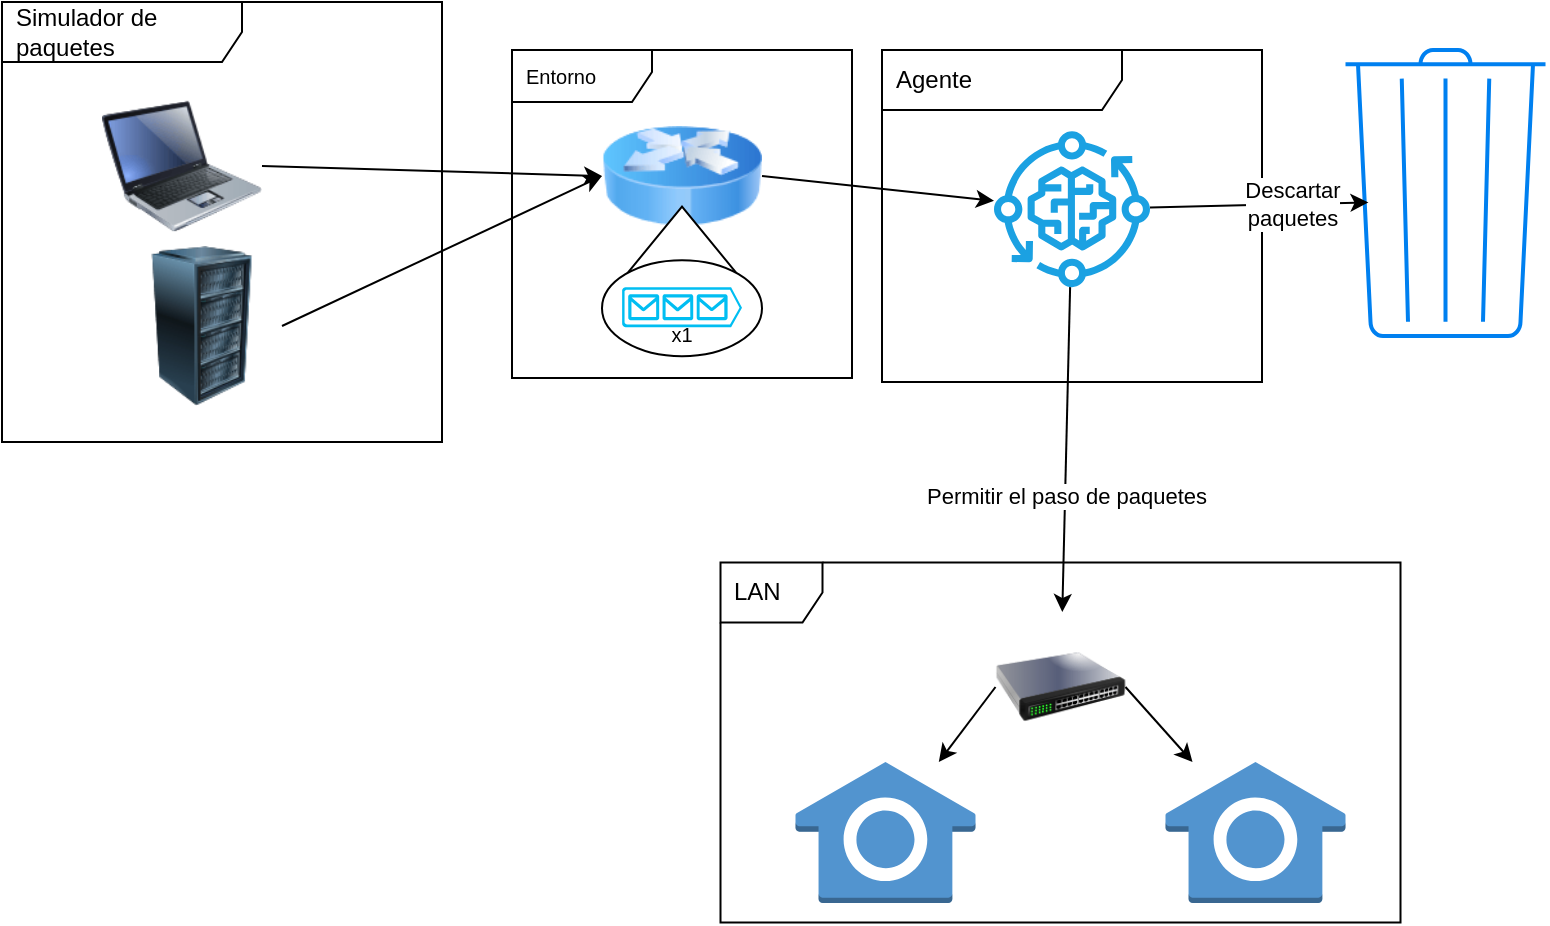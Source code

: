 <mxfile>
    <diagram id="r8uUDGejDX4jUI0QuQiA" name="Página-1">
        <mxGraphModel dx="410" dy="787" grid="1" gridSize="10" guides="1" tooltips="1" connect="1" arrows="1" fold="1" page="1" pageScale="1" pageWidth="827" pageHeight="1169" math="0" shadow="0">
            <root>
                <mxCell id="0"/>
                <mxCell id="1" parent="0"/>
                <mxCell id="7" value="Entorno" style="shape=umlFrame;whiteSpace=wrap;html=1;width=70;height=26;boundedLbl=1;verticalAlign=middle;align=left;spacingLeft=5;fontSize=10;" parent="1" vertex="1">
                    <mxGeometry x="285" y="334" width="170" height="164" as="geometry"/>
                </mxCell>
                <mxCell id="2" value="" style="image;html=1;image=img/lib/clip_art/networking/Router_Icon_128x128.png" parent="1" vertex="1">
                    <mxGeometry x="330" y="357" width="80" height="80" as="geometry"/>
                </mxCell>
                <mxCell id="3KwSKJW8CxX3Cmse8593-17" value="" style="triangle;whiteSpace=wrap;html=1;rotation=-90;" parent="1" vertex="1">
                    <mxGeometry x="350.75" y="400" width="38.5" height="63.13" as="geometry"/>
                </mxCell>
                <mxCell id="3KwSKJW8CxX3Cmse8593-19" value="" style="ellipse;whiteSpace=wrap;html=1;" parent="1" vertex="1">
                    <mxGeometry x="330" y="439.07" width="80" height="48" as="geometry"/>
                </mxCell>
                <mxCell id="3" value="" style="verticalLabelPosition=bottom;html=1;verticalAlign=top;align=center;strokeColor=none;fillColor=#00BEF2;shape=mxgraph.azure.queue_generic;pointerEvents=1;enumerate=0;treeMoving=0;" parent="1" vertex="1">
                    <mxGeometry x="340" y="452.57" width="60" height="20" as="geometry"/>
                </mxCell>
                <mxCell id="5" value="&lt;font style=&quot;font-size: 10px;&quot;&gt;x1&lt;/font&gt;" style="text;strokeColor=none;align=center;fillColor=none;html=1;verticalAlign=middle;whiteSpace=wrap;rounded=0;" parent="1" vertex="1">
                    <mxGeometry x="355" y="466.07" width="30" height="20" as="geometry"/>
                </mxCell>
                <mxCell id="8" value="Agente" style="shape=umlFrame;whiteSpace=wrap;html=1;width=120;height=30;boundedLbl=1;verticalAlign=middle;align=left;spacingLeft=5;" parent="1" vertex="1">
                    <mxGeometry x="470" y="334" width="190" height="166" as="geometry"/>
                </mxCell>
                <mxCell id="10" value="Simulador de paquetes" style="shape=umlFrame;whiteSpace=wrap;html=1;width=120;height=30;boundedLbl=1;verticalAlign=middle;align=left;spacingLeft=5;" parent="1" vertex="1">
                    <mxGeometry x="30" y="310" width="220" height="220" as="geometry"/>
                </mxCell>
                <mxCell id="11" value="LAN" style="shape=umlFrame;whiteSpace=wrap;html=1;width=51;height=30;boundedLbl=1;verticalAlign=middle;align=left;spacingLeft=5;" parent="1" vertex="1">
                    <mxGeometry x="389.25" y="590.25" width="340" height="180" as="geometry"/>
                </mxCell>
                <mxCell id="12" value="" style="image;html=1;image=img/lib/clip_art/computers/Laptop_128x128.png" parent="1" vertex="1">
                    <mxGeometry x="80" y="352" width="80" height="80" as="geometry"/>
                </mxCell>
                <mxCell id="13" value="" style="image;html=1;image=img/lib/clip_art/computers/Server_Rack_128x128.png" parent="1" vertex="1">
                    <mxGeometry x="90" y="432" width="80" height="80" as="geometry"/>
                </mxCell>
                <mxCell id="14" value="" style="endArrow=classic;html=1;exitX=1;exitY=0.5;exitDx=0;exitDy=0;entryX=0;entryY=0.5;entryDx=0;entryDy=0;" parent="1" source="13" target="2" edge="1">
                    <mxGeometry width="50" height="50" relative="1" as="geometry">
                        <mxPoint x="280" y="470" as="sourcePoint"/>
                        <mxPoint x="330" y="420" as="targetPoint"/>
                    </mxGeometry>
                </mxCell>
                <mxCell id="15" value="" style="endArrow=classic;html=1;exitX=1;exitY=0.5;exitDx=0;exitDy=0;entryX=0;entryY=0.5;entryDx=0;entryDy=0;" parent="1" source="12" target="2" edge="1">
                    <mxGeometry width="50" height="50" relative="1" as="geometry">
                        <mxPoint x="180" y="482" as="sourcePoint"/>
                        <mxPoint x="390.17" y="401.836" as="targetPoint"/>
                    </mxGeometry>
                </mxCell>
                <mxCell id="3KwSKJW8CxX3Cmse8593-22" value="" style="sketch=0;outlineConnect=0;fontColor=#ffffff;fillColor=#1ba1e2;strokeColor=#006EAF;dashed=0;verticalLabelPosition=bottom;verticalAlign=top;align=center;html=1;fontSize=12;fontStyle=0;aspect=fixed;pointerEvents=1;shape=mxgraph.aws4.iot_greengrass_component_machine_learning;" parent="1" vertex="1">
                    <mxGeometry x="526" y="374.57" width="78" height="78" as="geometry"/>
                </mxCell>
                <mxCell id="3KwSKJW8CxX3Cmse8593-23" value="" style="endArrow=classic;html=1;exitX=1;exitY=0.5;exitDx=0;exitDy=0;" parent="1" source="2" target="3KwSKJW8CxX3Cmse8593-22" edge="1">
                    <mxGeometry width="50" height="50" relative="1" as="geometry">
                        <mxPoint x="420" y="270" as="sourcePoint"/>
                        <mxPoint x="590" y="275" as="targetPoint"/>
                    </mxGeometry>
                </mxCell>
                <mxCell id="3KwSKJW8CxX3Cmse8593-25" value="" style="outlineConnect=0;dashed=0;verticalLabelPosition=bottom;verticalAlign=top;align=center;html=1;shape=mxgraph.aws3.alexa_smart_home_skill;fillColor=#5294CF;gradientColor=none;" parent="1" vertex="1">
                    <mxGeometry x="426.75" y="690" width="90" height="70.5" as="geometry"/>
                </mxCell>
                <mxCell id="3KwSKJW8CxX3Cmse8593-26" value="" style="outlineConnect=0;dashed=0;verticalLabelPosition=bottom;verticalAlign=top;align=center;html=1;shape=mxgraph.aws3.alexa_smart_home_skill;fillColor=#5294CF;gradientColor=none;" parent="1" vertex="1">
                    <mxGeometry x="611.75" y="690" width="90" height="70.5" as="geometry"/>
                </mxCell>
                <mxCell id="3KwSKJW8CxX3Cmse8593-27" value="" style="html=1;verticalLabelPosition=bottom;align=center;labelBackgroundColor=#ffffff;verticalAlign=top;strokeWidth=2;strokeColor=#0080F0;shadow=0;dashed=0;shape=mxgraph.ios7.icons.trashcan;" parent="1" vertex="1">
                    <mxGeometry x="701.75" y="334" width="100" height="143" as="geometry"/>
                </mxCell>
                <mxCell id="3KwSKJW8CxX3Cmse8593-28" value="" style="endArrow=classic;html=1;" parent="1" source="3KwSKJW8CxX3Cmse8593-22" target="3KwSKJW8CxX3Cmse8593-29" edge="1">
                    <mxGeometry width="50" height="50" relative="1" as="geometry">
                        <mxPoint x="507" y="517.6" as="sourcePoint"/>
                        <mxPoint x="530" y="540" as="targetPoint"/>
                    </mxGeometry>
                </mxCell>
                <mxCell id="3KwSKJW8CxX3Cmse8593-32" value="Permitir el paso de paquetes" style="edgeLabel;html=1;align=center;verticalAlign=middle;resizable=0;points=[];" parent="3KwSKJW8CxX3Cmse8593-28" vertex="1" connectable="0">
                    <mxGeometry x="0.289" relative="1" as="geometry">
                        <mxPoint as="offset"/>
                    </mxGeometry>
                </mxCell>
                <mxCell id="3KwSKJW8CxX3Cmse8593-29" value="" style="image;html=1;image=img/lib/clip_art/networking/Switch_128x128.png" parent="1" vertex="1">
                    <mxGeometry x="526.75" y="615" width="65" height="75" as="geometry"/>
                </mxCell>
                <mxCell id="3KwSKJW8CxX3Cmse8593-30" value="" style="endArrow=classic;html=1;exitX=0;exitY=0.5;exitDx=0;exitDy=0;" parent="1" source="3KwSKJW8CxX3Cmse8593-29" target="3KwSKJW8CxX3Cmse8593-25" edge="1">
                    <mxGeometry width="50" height="50" relative="1" as="geometry">
                        <mxPoint x="632.283" y="462.57" as="sourcePoint"/>
                        <mxPoint x="583.16" y="595" as="targetPoint"/>
                    </mxGeometry>
                </mxCell>
                <mxCell id="3KwSKJW8CxX3Cmse8593-31" value="" style="endArrow=classic;html=1;exitX=1;exitY=0.5;exitDx=0;exitDy=0;" parent="1" source="3KwSKJW8CxX3Cmse8593-29" target="3KwSKJW8CxX3Cmse8593-26" edge="1">
                    <mxGeometry width="50" height="50" relative="1" as="geometry">
                        <mxPoint x="536.75" y="670" as="sourcePoint"/>
                        <mxPoint x="524.595" y="680" as="targetPoint"/>
                    </mxGeometry>
                </mxCell>
                <mxCell id="3KwSKJW8CxX3Cmse8593-33" value="" style="endArrow=classic;html=1;entryX=0.115;entryY=0.533;entryDx=0;entryDy=0;entryPerimeter=0;" parent="1" source="3KwSKJW8CxX3Cmse8593-22" target="3KwSKJW8CxX3Cmse8593-27" edge="1">
                    <mxGeometry width="50" height="50" relative="1" as="geometry">
                        <mxPoint x="560.533" y="462.57" as="sourcePoint"/>
                        <mxPoint x="511.41" y="595" as="targetPoint"/>
                    </mxGeometry>
                </mxCell>
                <mxCell id="3KwSKJW8CxX3Cmse8593-34" value="Descartar&lt;br&gt;paquetes" style="edgeLabel;html=1;align=center;verticalAlign=middle;resizable=0;points=[];" parent="3KwSKJW8CxX3Cmse8593-33" vertex="1" connectable="0">
                    <mxGeometry x="0.289" relative="1" as="geometry">
                        <mxPoint as="offset"/>
                    </mxGeometry>
                </mxCell>
            </root>
        </mxGraphModel>
    </diagram>
    <diagram name="English" id="9PNM34BPHly2VpJi8pT-">
        <mxGraphModel dx="447" dy="375" grid="1" gridSize="10" guides="1" tooltips="1" connect="1" arrows="1" fold="1" page="1" pageScale="1" pageWidth="827" pageHeight="1169" math="0" shadow="0">
            <root>
                <mxCell id="VyGzvxRVnW5zz5dhXQQt-0"/>
                <mxCell id="VyGzvxRVnW5zz5dhXQQt-1" parent="VyGzvxRVnW5zz5dhXQQt-0"/>
                <mxCell id="VyGzvxRVnW5zz5dhXQQt-2" value="Router" style="shape=umlFrame;whiteSpace=wrap;html=1;width=70;height=26;boundedLbl=1;verticalAlign=middle;align=left;spacingLeft=5;fontSize=10;" parent="VyGzvxRVnW5zz5dhXQQt-1" vertex="1">
                    <mxGeometry x="285" y="334" width="170" height="164" as="geometry"/>
                </mxCell>
                <mxCell id="VyGzvxRVnW5zz5dhXQQt-3" value="" style="image;html=1;image=img/lib/clip_art/networking/Router_Icon_128x128.png" parent="VyGzvxRVnW5zz5dhXQQt-1" vertex="1">
                    <mxGeometry x="330" y="357" width="80" height="80" as="geometry"/>
                </mxCell>
                <mxCell id="VyGzvxRVnW5zz5dhXQQt-4" value="" style="triangle;whiteSpace=wrap;html=1;rotation=-90;" parent="VyGzvxRVnW5zz5dhXQQt-1" vertex="1">
                    <mxGeometry x="350.75" y="400" width="38.5" height="63.13" as="geometry"/>
                </mxCell>
                <mxCell id="VyGzvxRVnW5zz5dhXQQt-5" value="" style="ellipse;whiteSpace=wrap;html=1;" parent="VyGzvxRVnW5zz5dhXQQt-1" vertex="1">
                    <mxGeometry x="330" y="439.07" width="80" height="48" as="geometry"/>
                </mxCell>
                <mxCell id="VyGzvxRVnW5zz5dhXQQt-6" value="" style="verticalLabelPosition=bottom;html=1;verticalAlign=top;align=center;strokeColor=none;fillColor=#00BEF2;shape=mxgraph.azure.queue_generic;pointerEvents=1;enumerate=0;treeMoving=0;" parent="VyGzvxRVnW5zz5dhXQQt-1" vertex="1">
                    <mxGeometry x="340" y="452.57" width="60" height="20" as="geometry"/>
                </mxCell>
                <mxCell id="VyGzvxRVnW5zz5dhXQQt-7" value="&lt;font style=&quot;font-size: 10px;&quot;&gt;x1&lt;/font&gt;" style="text;strokeColor=none;align=center;fillColor=none;html=1;verticalAlign=middle;whiteSpace=wrap;rounded=0;" parent="VyGzvxRVnW5zz5dhXQQt-1" vertex="1">
                    <mxGeometry x="355" y="466.07" width="30" height="20" as="geometry"/>
                </mxCell>
                <mxCell id="VyGzvxRVnW5zz5dhXQQt-8" value="Agent" style="shape=umlFrame;whiteSpace=wrap;html=1;width=120;height=30;boundedLbl=1;verticalAlign=middle;align=left;spacingLeft=5;" parent="VyGzvxRVnW5zz5dhXQQt-1" vertex="1">
                    <mxGeometry x="470" y="334" width="190" height="166" as="geometry"/>
                </mxCell>
                <mxCell id="VyGzvxRVnW5zz5dhXQQt-9" value="Packet Generation" style="shape=umlFrame;whiteSpace=wrap;html=1;width=120;height=30;boundedLbl=1;verticalAlign=middle;align=left;spacingLeft=5;" parent="VyGzvxRVnW5zz5dhXQQt-1" vertex="1">
                    <mxGeometry x="30" y="320" width="220" height="200" as="geometry"/>
                </mxCell>
                <mxCell id="VyGzvxRVnW5zz5dhXQQt-10" value="IoT LAN" style="shape=umlFrame;whiteSpace=wrap;html=1;width=61;height=30;boundedLbl=1;verticalAlign=middle;align=left;spacingLeft=5;" parent="VyGzvxRVnW5zz5dhXQQt-1" vertex="1">
                    <mxGeometry x="200" y="530.64" width="340" height="180" as="geometry"/>
                </mxCell>
                <mxCell id="VyGzvxRVnW5zz5dhXQQt-11" value="" style="image;html=1;image=img/lib/clip_art/computers/Laptop_128x128.png" parent="VyGzvxRVnW5zz5dhXQQt-1" vertex="1">
                    <mxGeometry x="80" y="352" width="80" height="80" as="geometry"/>
                </mxCell>
                <mxCell id="VyGzvxRVnW5zz5dhXQQt-12" value="" style="image;html=1;image=img/lib/clip_art/computers/Server_Rack_128x128.png" parent="VyGzvxRVnW5zz5dhXQQt-1" vertex="1">
                    <mxGeometry x="90" y="432" width="80" height="80" as="geometry"/>
                </mxCell>
                <mxCell id="VyGzvxRVnW5zz5dhXQQt-13" value="" style="endArrow=classic;html=1;exitX=1;exitY=0.5;exitDx=0;exitDy=0;entryX=0;entryY=0.5;entryDx=0;entryDy=0;" parent="VyGzvxRVnW5zz5dhXQQt-1" source="VyGzvxRVnW5zz5dhXQQt-12" target="VyGzvxRVnW5zz5dhXQQt-3" edge="1">
                    <mxGeometry width="50" height="50" relative="1" as="geometry">
                        <mxPoint x="280" y="470" as="sourcePoint"/>
                        <mxPoint x="330" y="420" as="targetPoint"/>
                    </mxGeometry>
                </mxCell>
                <mxCell id="VyGzvxRVnW5zz5dhXQQt-14" value="" style="endArrow=classic;html=1;exitX=1;exitY=0.5;exitDx=0;exitDy=0;entryX=0;entryY=0.5;entryDx=0;entryDy=0;" parent="VyGzvxRVnW5zz5dhXQQt-1" source="VyGzvxRVnW5zz5dhXQQt-11" target="VyGzvxRVnW5zz5dhXQQt-3" edge="1">
                    <mxGeometry width="50" height="50" relative="1" as="geometry">
                        <mxPoint x="180" y="482" as="sourcePoint"/>
                        <mxPoint x="390.17" y="401.836" as="targetPoint"/>
                    </mxGeometry>
                </mxCell>
                <mxCell id="VyGzvxRVnW5zz5dhXQQt-15" value="" style="sketch=0;outlineConnect=0;fontColor=#ffffff;fillColor=#1ba1e2;strokeColor=#006EAF;dashed=0;verticalLabelPosition=bottom;verticalAlign=top;align=center;html=1;fontSize=12;fontStyle=0;aspect=fixed;pointerEvents=1;shape=mxgraph.aws4.iot_greengrass_component_machine_learning;" parent="VyGzvxRVnW5zz5dhXQQt-1" vertex="1">
                    <mxGeometry x="526" y="374.57" width="78" height="78" as="geometry"/>
                </mxCell>
                <mxCell id="VyGzvxRVnW5zz5dhXQQt-16" value="" style="endArrow=classic;html=1;exitX=1;exitY=0.5;exitDx=0;exitDy=0;" parent="VyGzvxRVnW5zz5dhXQQt-1" source="VyGzvxRVnW5zz5dhXQQt-3" target="VyGzvxRVnW5zz5dhXQQt-15" edge="1">
                    <mxGeometry width="50" height="50" relative="1" as="geometry">
                        <mxPoint x="420" y="270" as="sourcePoint"/>
                        <mxPoint x="590" y="275" as="targetPoint"/>
                    </mxGeometry>
                </mxCell>
                <mxCell id="VyGzvxRVnW5zz5dhXQQt-17" value="" style="outlineConnect=0;dashed=0;verticalLabelPosition=bottom;verticalAlign=top;align=center;html=1;shape=mxgraph.aws3.alexa_smart_home_skill;fillColor=#5294CF;gradientColor=none;" parent="VyGzvxRVnW5zz5dhXQQt-1" vertex="1">
                    <mxGeometry x="237.5" y="630.39" width="90" height="70.5" as="geometry"/>
                </mxCell>
                <mxCell id="VyGzvxRVnW5zz5dhXQQt-18" value="" style="outlineConnect=0;dashed=0;verticalLabelPosition=bottom;verticalAlign=top;align=center;html=1;shape=mxgraph.aws3.alexa_smart_home_skill;fillColor=#5294CF;gradientColor=none;" parent="VyGzvxRVnW5zz5dhXQQt-1" vertex="1">
                    <mxGeometry x="422.5" y="630.39" width="90" height="70.5" as="geometry"/>
                </mxCell>
                <mxCell id="VyGzvxRVnW5zz5dhXQQt-19" value="" style="html=1;verticalLabelPosition=bottom;align=center;labelBackgroundColor=#ffffff;verticalAlign=top;strokeWidth=2;strokeColor=#0080F0;shadow=0;dashed=0;shape=mxgraph.ios7.icons.trashcan;" parent="VyGzvxRVnW5zz5dhXQQt-1" vertex="1">
                    <mxGeometry x="720" y="329.57" width="100" height="143" as="geometry"/>
                </mxCell>
                <mxCell id="VyGzvxRVnW5zz5dhXQQt-20" value="" style="endArrow=classic;html=1;" parent="VyGzvxRVnW5zz5dhXQQt-1" source="VyGzvxRVnW5zz5dhXQQt-15" target="VyGzvxRVnW5zz5dhXQQt-22" edge="1">
                    <mxGeometry width="50" height="50" relative="1" as="geometry">
                        <mxPoint x="507" y="517.6" as="sourcePoint"/>
                        <mxPoint x="530" y="540" as="targetPoint"/>
                    </mxGeometry>
                </mxCell>
                <mxCell id="VyGzvxRVnW5zz5dhXQQt-21" value="Allow packet flow" style="edgeLabel;html=1;align=center;verticalAlign=middle;resizable=0;points=[];" parent="VyGzvxRVnW5zz5dhXQQt-20" vertex="1" connectable="0">
                    <mxGeometry x="0.289" relative="1" as="geometry">
                        <mxPoint as="offset"/>
                    </mxGeometry>
                </mxCell>
                <mxCell id="VyGzvxRVnW5zz5dhXQQt-22" value="" style="image;html=1;image=img/lib/clip_art/networking/Switch_128x128.png" parent="VyGzvxRVnW5zz5dhXQQt-1" vertex="1">
                    <mxGeometry x="337.5" y="555.39" width="65" height="75" as="geometry"/>
                </mxCell>
                <mxCell id="VyGzvxRVnW5zz5dhXQQt-23" value="" style="endArrow=classic;html=1;exitX=0;exitY=0.5;exitDx=0;exitDy=0;" parent="VyGzvxRVnW5zz5dhXQQt-1" source="VyGzvxRVnW5zz5dhXQQt-22" target="VyGzvxRVnW5zz5dhXQQt-17" edge="1">
                    <mxGeometry width="50" height="50" relative="1" as="geometry">
                        <mxPoint x="443.033" y="402.96" as="sourcePoint"/>
                        <mxPoint x="393.91" y="535.39" as="targetPoint"/>
                    </mxGeometry>
                </mxCell>
                <mxCell id="VyGzvxRVnW5zz5dhXQQt-24" value="" style="endArrow=classic;html=1;exitX=1;exitY=0.5;exitDx=0;exitDy=0;" parent="VyGzvxRVnW5zz5dhXQQt-1" source="VyGzvxRVnW5zz5dhXQQt-22" target="VyGzvxRVnW5zz5dhXQQt-18" edge="1">
                    <mxGeometry width="50" height="50" relative="1" as="geometry">
                        <mxPoint x="347.5" y="610.39" as="sourcePoint"/>
                        <mxPoint x="335.345" y="620.39" as="targetPoint"/>
                    </mxGeometry>
                </mxCell>
                <mxCell id="VyGzvxRVnW5zz5dhXQQt-25" value="" style="endArrow=classic;html=1;entryX=0.115;entryY=0.533;entryDx=0;entryDy=0;entryPerimeter=0;" parent="VyGzvxRVnW5zz5dhXQQt-1" source="VyGzvxRVnW5zz5dhXQQt-15" target="VyGzvxRVnW5zz5dhXQQt-19" edge="1">
                    <mxGeometry width="50" height="50" relative="1" as="geometry">
                        <mxPoint x="560.533" y="462.57" as="sourcePoint"/>
                        <mxPoint x="511.41" y="595" as="targetPoint"/>
                    </mxGeometry>
                </mxCell>
                <mxCell id="VyGzvxRVnW5zz5dhXQQt-26" value="Discard&lt;br&gt;&amp;nbsp;packet flow" style="edgeLabel;html=1;align=center;verticalAlign=middle;resizable=0;points=[];" parent="VyGzvxRVnW5zz5dhXQQt-25" vertex="1" connectable="0">
                    <mxGeometry x="0.289" relative="1" as="geometry">
                        <mxPoint x="-26" as="offset"/>
                    </mxGeometry>
                </mxCell>
            </root>
        </mxGraphModel>
    </diagram>
    <diagram id="h_Y3N2Y8BF9ajDIoLPKm" name="Flujo">
        <mxGraphModel dx="300" dy="1956" grid="1" gridSize="10" guides="1" tooltips="1" connect="1" arrows="1" fold="1" page="1" pageScale="1" pageWidth="827" pageHeight="1169" math="0" shadow="0">
            <root>
                <mxCell id="0"/>
                <mxCell id="1" parent="0"/>
                <mxCell id="Nr5bmqKj8QENGiJRbY6S-6" style="edgeStyle=none;html=1;entryX=0.5;entryY=0;entryDx=0;entryDy=0;entryPerimeter=0;" parent="1" source="Nr5bmqKj8QENGiJRbY6S-1" target="Nr5bmqKj8QENGiJRbY6S-33" edge="1">
                    <mxGeometry relative="1" as="geometry"/>
                </mxCell>
                <mxCell id="Nr5bmqKj8QENGiJRbY6S-1" value="Inicio" style="strokeWidth=2;html=1;shape=mxgraph.flowchart.start_1;whiteSpace=wrap;" parent="1" vertex="1">
                    <mxGeometry x="260" y="-71" width="100" height="60" as="geometry"/>
                </mxCell>
                <mxCell id="Nr5bmqKj8QENGiJRbY6S-2" value="Fin" style="strokeWidth=2;html=1;shape=mxgraph.flowchart.terminator;whiteSpace=wrap;" parent="1" vertex="1">
                    <mxGeometry x="270" y="1092" width="100" height="60" as="geometry"/>
                </mxCell>
                <mxCell id="Nr5bmqKj8QENGiJRbY6S-12" style="edgeStyle=orthogonalEdgeStyle;html=1;entryX=0.57;entryY=0;entryDx=0;entryDy=0;entryPerimeter=0;rounded=1;exitX=0;exitY=0.5;exitDx=0;exitDy=0;exitPerimeter=0;" parent="1" source="Nr5bmqKj8QENGiJRbY6S-3" target="Nr5bmqKj8QENGiJRbY6S-4" edge="1">
                    <mxGeometry relative="1" as="geometry"/>
                </mxCell>
                <mxCell id="Nr5bmqKj8QENGiJRbY6S-13" value="No" style="edgeLabel;html=1;align=center;verticalAlign=middle;resizable=0;points=[];" parent="Nr5bmqKj8QENGiJRbY6S-12" vertex="1" connectable="0">
                    <mxGeometry x="-0.17" relative="1" as="geometry">
                        <mxPoint as="offset"/>
                    </mxGeometry>
                </mxCell>
                <mxCell id="Nr5bmqKj8QENGiJRbY6S-3" value="¿Generar &lt;br&gt;Maliciosos?" style="strokeWidth=2;html=1;shape=mxgraph.flowchart.decision;whiteSpace=wrap;" parent="1" vertex="1">
                    <mxGeometry x="260" y="221" width="100" height="100" as="geometry"/>
                </mxCell>
                <mxCell id="Nr5bmqKj8QENGiJRbY6S-16" style="edgeStyle=orthogonalEdgeStyle;rounded=1;html=1;entryX=0.5;entryY=0;entryDx=0;entryDy=0;entryPerimeter=0;" parent="1" source="Nr5bmqKj8QENGiJRbY6S-4" target="Nr5bmqKj8QENGiJRbY6S-19" edge="1">
                    <mxGeometry relative="1" as="geometry">
                        <mxPoint x="240" y="476" as="targetPoint"/>
                    </mxGeometry>
                </mxCell>
                <mxCell id="Nr5bmqKj8QENGiJRbY6S-4" value="Paquetes Normales" style="shape=parallelogram;html=1;strokeWidth=2;perimeter=parallelogramPerimeter;whiteSpace=wrap;rounded=1;arcSize=12;size=0.23;" parent="1" vertex="1">
                    <mxGeometry x="190" y="356" width="100" height="60" as="geometry"/>
                </mxCell>
                <mxCell id="Nr5bmqKj8QENGiJRbY6S-18" style="edgeStyle=orthogonalEdgeStyle;rounded=1;html=1;" parent="1" source="Nr5bmqKj8QENGiJRbY6S-7" target="Nr5bmqKj8QENGiJRbY6S-19" edge="1">
                    <mxGeometry relative="1" as="geometry">
                        <mxPoint x="180" y="520" as="targetPoint"/>
                    </mxGeometry>
                </mxCell>
                <mxCell id="Nr5bmqKj8QENGiJRbY6S-7" value="Paquetes&lt;br&gt;Maliciosos" style="shape=parallelogram;html=1;strokeWidth=2;perimeter=parallelogramPerimeter;whiteSpace=wrap;rounded=1;arcSize=12;size=0.23;" parent="1" vertex="1">
                    <mxGeometry x="340" y="356" width="100" height="60" as="geometry"/>
                </mxCell>
                <mxCell id="Nr5bmqKj8QENGiJRbY6S-14" style="edgeStyle=orthogonalEdgeStyle;html=1;entryX=0.5;entryY=0;entryDx=0;entryDy=0;rounded=1;exitX=1;exitY=0.5;exitDx=0;exitDy=0;exitPerimeter=0;" parent="1" source="Nr5bmqKj8QENGiJRbY6S-3" target="Nr5bmqKj8QENGiJRbY6S-7" edge="1">
                    <mxGeometry relative="1" as="geometry">
                        <mxPoint x="270" y="270" as="sourcePoint"/>
                        <mxPoint x="257.0" y="410" as="targetPoint"/>
                    </mxGeometry>
                </mxCell>
                <mxCell id="Nr5bmqKj8QENGiJRbY6S-15" value="Si" style="edgeLabel;html=1;align=center;verticalAlign=middle;resizable=0;points=[];" parent="Nr5bmqKj8QENGiJRbY6S-14" vertex="1" connectable="0">
                    <mxGeometry x="-0.17" relative="1" as="geometry">
                        <mxPoint as="offset"/>
                    </mxGeometry>
                </mxCell>
                <mxCell id="Nr5bmqKj8QENGiJRbY6S-25" value="" style="edgeStyle=orthogonalEdgeStyle;rounded=1;html=1;" parent="1" source="Nr5bmqKj8QENGiJRbY6S-17" target="Nr5bmqKj8QENGiJRbY6S-24" edge="1">
                    <mxGeometry relative="1" as="geometry"/>
                </mxCell>
                <mxCell id="Nr5bmqKj8QENGiJRbY6S-17" value="Añade a la cola los paquetes" style="rounded=1;whiteSpace=wrap;html=1;absoluteArcSize=1;arcSize=14;strokeWidth=2;" parent="1" vertex="1">
                    <mxGeometry x="270" y="610" width="100" height="70" as="geometry"/>
                </mxCell>
                <mxCell id="Nr5bmqKj8QENGiJRbY6S-20" value="Si" style="edgeStyle=orthogonalEdgeStyle;rounded=1;html=1;entryX=0.5;entryY=0;entryDx=0;entryDy=0;" parent="1" source="Nr5bmqKj8QENGiJRbY6S-19" target="Nr5bmqKj8QENGiJRbY6S-17" edge="1">
                    <mxGeometry relative="1" as="geometry"/>
                </mxCell>
                <mxCell id="Nr5bmqKj8QENGiJRbY6S-21" value="No" style="edgeStyle=orthogonalEdgeStyle;rounded=1;html=1;entryX=0.5;entryY=0;entryDx=0;entryDy=0;" parent="1" source="Nr5bmqKj8QENGiJRbY6S-19" target="Nr5bmqKj8QENGiJRbY6S-22" edge="1">
                    <mxGeometry relative="1" as="geometry">
                        <mxPoint x="200" y="540" as="targetPoint"/>
                    </mxGeometry>
                </mxCell>
                <mxCell id="Nr5bmqKj8QENGiJRbY6S-19" value="Hay sitio suficiente en la cola" style="strokeWidth=2;html=1;shape=mxgraph.flowchart.decision;whiteSpace=wrap;" parent="1" vertex="1">
                    <mxGeometry x="270" y="470" width="100" height="100" as="geometry"/>
                </mxCell>
                <mxCell id="Nr5bmqKj8QENGiJRbY6S-23" style="edgeStyle=orthogonalEdgeStyle;rounded=1;html=1;" parent="1" source="Nr5bmqKj8QENGiJRbY6S-22" target="Nr5bmqKj8QENGiJRbY6S-17" edge="1">
                    <mxGeometry relative="1" as="geometry"/>
                </mxCell>
                <mxCell id="Nr5bmqKj8QENGiJRbY6S-22" value="Decarta los paquetes que no entran" style="rounded=1;whiteSpace=wrap;html=1;absoluteArcSize=1;arcSize=14;strokeWidth=2;" parent="1" vertex="1">
                    <mxGeometry x="110" y="610" width="100" height="70" as="geometry"/>
                </mxCell>
                <mxCell id="Nr5bmqKj8QENGiJRbY6S-28" value="" style="edgeStyle=orthogonalEdgeStyle;rounded=1;html=1;" parent="1" source="Nr5bmqKj8QENGiJRbY6S-24" target="Nr5bmqKj8QENGiJRbY6S-27" edge="1">
                    <mxGeometry relative="1" as="geometry"/>
                </mxCell>
                <mxCell id="Nr5bmqKj8QENGiJRbY6S-24" value="&lt;span style=&quot;font-family: Helvetica; font-size: 12px; font-style: normal; font-variant-ligatures: normal; font-variant-caps: normal; font-weight: 400; letter-spacing: normal; orphans: 2; text-align: center; text-indent: 0px; text-transform: none; widows: 2; word-spacing: 0px; -webkit-text-stroke-width: 0px; text-decoration-thickness: initial; text-decoration-style: initial; text-decoration-color: initial; float: none; display: inline !important;&quot;&gt;Procesa x MB de los paquetes de la cola&lt;/span&gt;" style="whiteSpace=wrap;html=1;rounded=1;arcSize=14;strokeWidth=2;fillColor=default;fontColor=#F0F0F0;" parent="1" vertex="1">
                    <mxGeometry x="260" y="720" width="120" height="60" as="geometry"/>
                </mxCell>
                <mxCell id="Nr5bmqKj8QENGiJRbY6S-30" style="edgeStyle=orthogonalEdgeStyle;rounded=1;html=1;entryX=0.5;entryY=0;entryDx=0;entryDy=0;entryPerimeter=0;" parent="1" source="Nr5bmqKj8QENGiJRbY6S-27" target="Nr5bmqKj8QENGiJRbY6S-29" edge="1">
                    <mxGeometry relative="1" as="geometry"/>
                </mxCell>
                <mxCell id="Nr5bmqKj8QENGiJRbY6S-27" value="Obtiene recompensa" style="whiteSpace=wrap;html=1;rounded=1;arcSize=14;strokeWidth=2;" parent="1" vertex="1">
                    <mxGeometry x="260" y="830" width="120" height="60" as="geometry"/>
                </mxCell>
                <mxCell id="Nr5bmqKj8QENGiJRbY6S-31" value="Si" style="edgeStyle=orthogonalEdgeStyle;rounded=1;html=1;" parent="1" source="Nr5bmqKj8QENGiJRbY6S-29" target="Nr5bmqKj8QENGiJRbY6S-2" edge="1">
                    <mxGeometry relative="1" as="geometry"/>
                </mxCell>
                <mxCell id="Nr5bmqKj8QENGiJRbY6S-32" value="No" style="edgeStyle=orthogonalEdgeStyle;rounded=1;html=1;entryX=1;entryY=0.5;entryDx=0;entryDy=0;entryPerimeter=0;exitX=1;exitY=0.5;exitDx=0;exitDy=0;exitPerimeter=0;" parent="1" source="Nr5bmqKj8QENGiJRbY6S-29" target="Nr5bmqKj8QENGiJRbY6S-33" edge="1">
                    <mxGeometry relative="1" as="geometry">
                        <mxPoint x="470" y="510" as="targetPoint"/>
                        <Array as="points">
                            <mxPoint x="470" y="980"/>
                            <mxPoint x="470" y="118"/>
                        </Array>
                    </mxGeometry>
                </mxCell>
                <mxCell id="Nr5bmqKj8QENGiJRbY6S-29" value="¿Ha terminado?" style="strokeWidth=2;html=1;shape=mxgraph.flowchart.decision;whiteSpace=wrap;" parent="1" vertex="1">
                    <mxGeometry x="270" y="930" width="100" height="100" as="geometry"/>
                </mxCell>
                <mxCell id="Nr5bmqKj8QENGiJRbY6S-34" value="Si" style="edgeStyle=orthogonalEdgeStyle;rounded=1;html=1;entryX=0.5;entryY=0;entryDx=0;entryDy=0;entryPerimeter=0;" parent="1" source="Nr5bmqKj8QENGiJRbY6S-33" target="Nr5bmqKj8QENGiJRbY6S-3" edge="1">
                    <mxGeometry relative="1" as="geometry"/>
                </mxCell>
                <mxCell id="Nr5bmqKj8QENGiJRbY6S-35" value="No" style="edgeStyle=orthogonalEdgeStyle;rounded=1;html=1;entryX=0;entryY=0.5;entryDx=0;entryDy=0;exitX=0;exitY=0.5;exitDx=0;exitDy=0;exitPerimeter=0;" parent="1" source="Nr5bmqKj8QENGiJRbY6S-33" target="Nr5bmqKj8QENGiJRbY6S-24" edge="1">
                    <mxGeometry relative="1" as="geometry">
                        <mxPoint x="140" y="460" as="targetPoint"/>
                        <Array as="points">
                            <mxPoint x="80" y="118"/>
                            <mxPoint x="80" y="750"/>
                        </Array>
                    </mxGeometry>
                </mxCell>
                <mxCell id="Nr5bmqKj8QENGiJRbY6S-33" value="¿Generar &lt;br&gt;Paquetes?" style="strokeWidth=2;html=1;shape=mxgraph.flowchart.decision;whiteSpace=wrap;" parent="1" vertex="1">
                    <mxGeometry x="260" y="68" width="100" height="100" as="geometry"/>
                </mxCell>
            </root>
        </mxGraphModel>
    </diagram>
</mxfile>